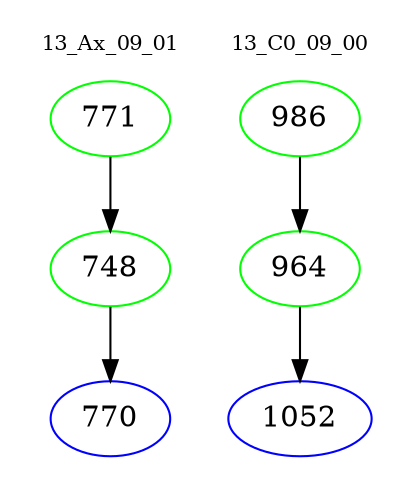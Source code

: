 digraph{
subgraph cluster_0 {
color = white
label = "13_Ax_09_01";
fontsize=10;
T0_771 [label="771", color="green"]
T0_771 -> T0_748 [color="black"]
T0_748 [label="748", color="green"]
T0_748 -> T0_770 [color="black"]
T0_770 [label="770", color="blue"]
}
subgraph cluster_1 {
color = white
label = "13_C0_09_00";
fontsize=10;
T1_986 [label="986", color="green"]
T1_986 -> T1_964 [color="black"]
T1_964 [label="964", color="green"]
T1_964 -> T1_1052 [color="black"]
T1_1052 [label="1052", color="blue"]
}
}
